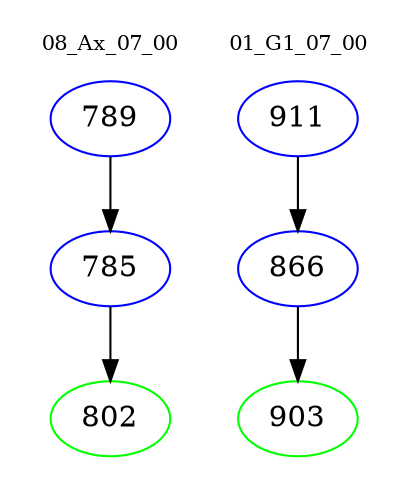digraph{
subgraph cluster_0 {
color = white
label = "08_Ax_07_00";
fontsize=10;
T0_789 [label="789", color="blue"]
T0_789 -> T0_785 [color="black"]
T0_785 [label="785", color="blue"]
T0_785 -> T0_802 [color="black"]
T0_802 [label="802", color="green"]
}
subgraph cluster_1 {
color = white
label = "01_G1_07_00";
fontsize=10;
T1_911 [label="911", color="blue"]
T1_911 -> T1_866 [color="black"]
T1_866 [label="866", color="blue"]
T1_866 -> T1_903 [color="black"]
T1_903 [label="903", color="green"]
}
}
